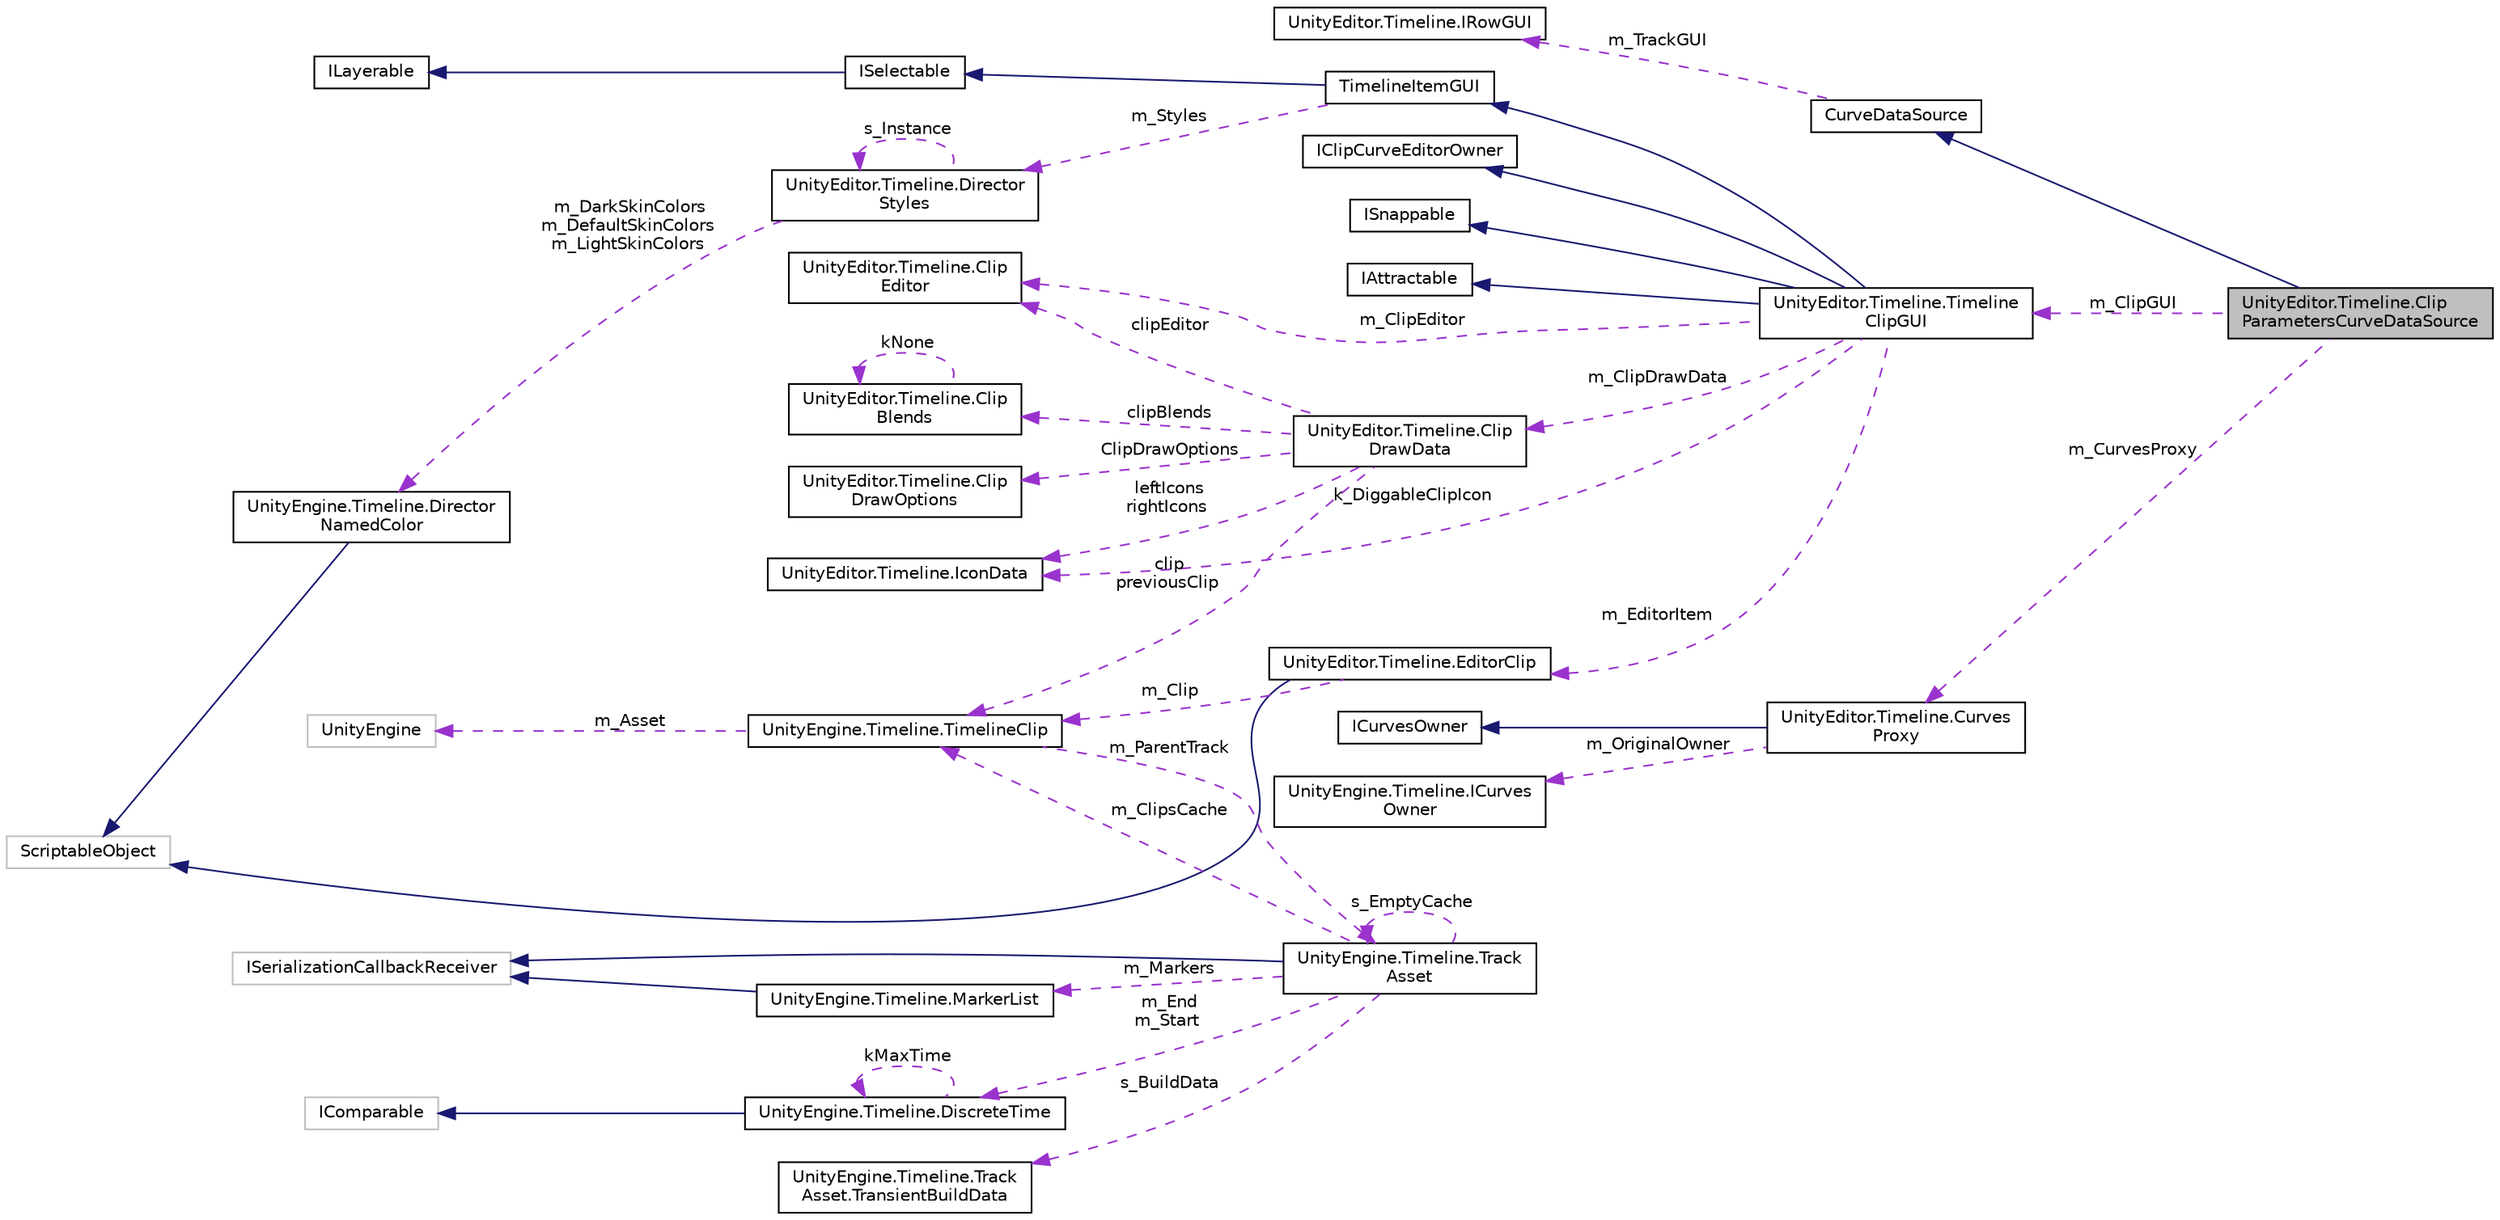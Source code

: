 digraph "UnityEditor.Timeline.ClipParametersCurveDataSource"
{
 // LATEX_PDF_SIZE
  edge [fontname="Helvetica",fontsize="10",labelfontname="Helvetica",labelfontsize="10"];
  node [fontname="Helvetica",fontsize="10",shape=record];
  rankdir="LR";
  Node1 [label="UnityEditor.Timeline.Clip\lParametersCurveDataSource",height=0.2,width=0.4,color="black", fillcolor="grey75", style="filled", fontcolor="black",tooltip=" "];
  Node2 -> Node1 [dir="back",color="midnightblue",fontsize="10",style="solid",fontname="Helvetica"];
  Node2 [label="CurveDataSource",height=0.2,width=0.4,color="black", fillcolor="white", style="filled",URL="$class_unity_editor_1_1_timeline_1_1_curve_data_source.html",tooltip=" "];
  Node3 -> Node2 [dir="back",color="darkorchid3",fontsize="10",style="dashed",label=" m_TrackGUI" ,fontname="Helvetica"];
  Node3 [label="UnityEditor.Timeline.IRowGUI",height=0.2,width=0.4,color="black", fillcolor="white", style="filled",URL="$interface_unity_editor_1_1_timeline_1_1_i_row_g_u_i.html",tooltip=" "];
  Node4 -> Node1 [dir="back",color="darkorchid3",fontsize="10",style="dashed",label=" m_ClipGUI" ,fontname="Helvetica"];
  Node4 [label="UnityEditor.Timeline.Timeline\lClipGUI",height=0.2,width=0.4,color="black", fillcolor="white", style="filled",URL="$class_unity_editor_1_1_timeline_1_1_timeline_clip_g_u_i.html",tooltip=" "];
  Node5 -> Node4 [dir="back",color="midnightblue",fontsize="10",style="solid",fontname="Helvetica"];
  Node5 [label="TimelineItemGUI",height=0.2,width=0.4,color="black", fillcolor="white", style="filled",URL="$class_unity_editor_1_1_timeline_1_1_timeline_item_g_u_i.html",tooltip=" "];
  Node6 -> Node5 [dir="back",color="midnightblue",fontsize="10",style="solid",fontname="Helvetica"];
  Node6 [label="ISelectable",height=0.2,width=0.4,color="black", fillcolor="white", style="filled",URL="$interface_unity_editor_1_1_timeline_1_1_i_selectable.html",tooltip=" "];
  Node7 -> Node6 [dir="back",color="midnightblue",fontsize="10",style="solid",fontname="Helvetica"];
  Node7 [label="ILayerable",height=0.2,width=0.4,color="black", fillcolor="white", style="filled",URL="$interface_unity_editor_1_1_timeline_1_1_i_layerable.html",tooltip=" "];
  Node8 -> Node5 [dir="back",color="darkorchid3",fontsize="10",style="dashed",label=" m_Styles" ,fontname="Helvetica"];
  Node8 [label="UnityEditor.Timeline.Director\lStyles",height=0.2,width=0.4,color="black", fillcolor="white", style="filled",URL="$class_unity_editor_1_1_timeline_1_1_director_styles.html",tooltip=" "];
  Node8 -> Node8 [dir="back",color="darkorchid3",fontsize="10",style="dashed",label=" s_Instance" ,fontname="Helvetica"];
  Node9 -> Node8 [dir="back",color="darkorchid3",fontsize="10",style="dashed",label=" m_DarkSkinColors\nm_DefaultSkinColors\nm_LightSkinColors" ,fontname="Helvetica"];
  Node9 [label="UnityEngine.Timeline.Director\lNamedColor",height=0.2,width=0.4,color="black", fillcolor="white", style="filled",URL="$class_unity_engine_1_1_timeline_1_1_director_named_color.html",tooltip=" "];
  Node10 -> Node9 [dir="back",color="midnightblue",fontsize="10",style="solid",fontname="Helvetica"];
  Node10 [label="ScriptableObject",height=0.2,width=0.4,color="grey75", fillcolor="white", style="filled",tooltip=" "];
  Node11 -> Node4 [dir="back",color="midnightblue",fontsize="10",style="solid",fontname="Helvetica"];
  Node11 [label="IClipCurveEditorOwner",height=0.2,width=0.4,color="black", fillcolor="white", style="filled",URL="$interface_unity_editor_1_1_timeline_1_1_i_clip_curve_editor_owner.html",tooltip=" "];
  Node12 -> Node4 [dir="back",color="midnightblue",fontsize="10",style="solid",fontname="Helvetica"];
  Node12 [label="ISnappable",height=0.2,width=0.4,color="black", fillcolor="white", style="filled",URL="$interface_unity_editor_1_1_timeline_1_1_i_snappable.html",tooltip=" "];
  Node13 -> Node4 [dir="back",color="midnightblue",fontsize="10",style="solid",fontname="Helvetica"];
  Node13 [label="IAttractable",height=0.2,width=0.4,color="black", fillcolor="white", style="filled",URL="$interface_unity_editor_1_1_timeline_1_1_i_attractable.html",tooltip=" "];
  Node14 -> Node4 [dir="back",color="darkorchid3",fontsize="10",style="dashed",label=" m_ClipDrawData" ,fontname="Helvetica"];
  Node14 [label="UnityEditor.Timeline.Clip\lDrawData",height=0.2,width=0.4,color="black", fillcolor="white", style="filled",URL="$struct_unity_editor_1_1_timeline_1_1_clip_draw_data.html",tooltip=" "];
  Node15 -> Node14 [dir="back",color="darkorchid3",fontsize="10",style="dashed",label=" clipEditor" ,fontname="Helvetica"];
  Node15 [label="UnityEditor.Timeline.Clip\lEditor",height=0.2,width=0.4,color="black", fillcolor="white", style="filled",URL="$class_unity_editor_1_1_timeline_1_1_clip_editor.html",tooltip="Use this class to customize clip types in the TimelineEditor."];
  Node16 -> Node14 [dir="back",color="darkorchid3",fontsize="10",style="dashed",label=" clipBlends" ,fontname="Helvetica"];
  Node16 [label="UnityEditor.Timeline.Clip\lBlends",height=0.2,width=0.4,color="black", fillcolor="white", style="filled",URL="$struct_unity_editor_1_1_timeline_1_1_clip_blends.html",tooltip=" "];
  Node16 -> Node16 [dir="back",color="darkorchid3",fontsize="10",style="dashed",label=" kNone" ,fontname="Helvetica"];
  Node17 -> Node14 [dir="back",color="darkorchid3",fontsize="10",style="dashed",label=" ClipDrawOptions" ,fontname="Helvetica"];
  Node17 [label="UnityEditor.Timeline.Clip\lDrawOptions",height=0.2,width=0.4,color="black", fillcolor="white", style="filled",URL="$struct_unity_editor_1_1_timeline_1_1_clip_draw_options.html",tooltip="The user-defined options for drawing a clip."];
  Node18 -> Node14 [dir="back",color="darkorchid3",fontsize="10",style="dashed",label=" leftIcons\nrightIcons" ,fontname="Helvetica"];
  Node18 [label="UnityEditor.Timeline.IconData",height=0.2,width=0.4,color="black", fillcolor="white", style="filled",URL="$struct_unity_editor_1_1_timeline_1_1_icon_data.html",tooltip=" "];
  Node19 -> Node14 [dir="back",color="darkorchid3",fontsize="10",style="dashed",label=" clip\npreviousClip" ,fontname="Helvetica"];
  Node19 [label="UnityEngine.Timeline.TimelineClip",height=0.2,width=0.4,color="black", fillcolor="white", style="filled",URL="$class_unity_engine_1_1_timeline_1_1_timeline_clip.html",tooltip="Represents a clip on the timeline."];
  Node20 -> Node19 [dir="back",color="darkorchid3",fontsize="10",style="dashed",label=" m_Asset" ,fontname="Helvetica"];
  Node20 [label="UnityEngine",height=0.2,width=0.4,color="grey75", fillcolor="white", style="filled",tooltip=" "];
  Node21 -> Node19 [dir="back",color="darkorchid3",fontsize="10",style="dashed",label=" m_ParentTrack" ,fontname="Helvetica"];
  Node21 [label="UnityEngine.Timeline.Track\lAsset",height=0.2,width=0.4,color="black", fillcolor="white", style="filled",URL="$class_unity_engine_1_1_timeline_1_1_track_asset.html",tooltip="A PlayableAsset representing a track inside a timeline."];
  Node22 -> Node21 [dir="back",color="midnightblue",fontsize="10",style="solid",fontname="Helvetica"];
  Node22 [label="ISerializationCallbackReceiver",height=0.2,width=0.4,color="grey75", fillcolor="white", style="filled",tooltip=" "];
  Node23 -> Node21 [dir="back",color="darkorchid3",fontsize="10",style="dashed",label=" m_Markers" ,fontname="Helvetica"];
  Node23 [label="UnityEngine.Timeline.MarkerList",height=0.2,width=0.4,color="black", fillcolor="white", style="filled",URL="$struct_unity_engine_1_1_timeline_1_1_marker_list.html",tooltip=" "];
  Node22 -> Node23 [dir="back",color="midnightblue",fontsize="10",style="solid",fontname="Helvetica"];
  Node24 -> Node21 [dir="back",color="darkorchid3",fontsize="10",style="dashed",label=" m_End\nm_Start" ,fontname="Helvetica"];
  Node24 [label="UnityEngine.Timeline.DiscreteTime",height=0.2,width=0.4,color="black", fillcolor="white", style="filled",URL="$struct_unity_engine_1_1_timeline_1_1_discrete_time.html",tooltip=" "];
  Node25 -> Node24 [dir="back",color="midnightblue",fontsize="10",style="solid",fontname="Helvetica"];
  Node25 [label="IComparable",height=0.2,width=0.4,color="grey75", fillcolor="white", style="filled",tooltip=" "];
  Node24 -> Node24 [dir="back",color="darkorchid3",fontsize="10",style="dashed",label=" kMaxTime" ,fontname="Helvetica"];
  Node19 -> Node21 [dir="back",color="darkorchid3",fontsize="10",style="dashed",label=" m_ClipsCache" ,fontname="Helvetica"];
  Node21 -> Node21 [dir="back",color="darkorchid3",fontsize="10",style="dashed",label=" s_EmptyCache" ,fontname="Helvetica"];
  Node26 -> Node21 [dir="back",color="darkorchid3",fontsize="10",style="dashed",label=" s_BuildData" ,fontname="Helvetica"];
  Node26 [label="UnityEngine.Timeline.Track\lAsset.TransientBuildData",height=0.2,width=0.4,color="black", fillcolor="white", style="filled",URL="$struct_unity_engine_1_1_timeline_1_1_track_asset_1_1_transient_build_data.html",tooltip=" "];
  Node15 -> Node4 [dir="back",color="darkorchid3",fontsize="10",style="dashed",label=" m_ClipEditor" ,fontname="Helvetica"];
  Node27 -> Node4 [dir="back",color="darkorchid3",fontsize="10",style="dashed",label=" m_EditorItem" ,fontname="Helvetica"];
  Node27 [label="UnityEditor.Timeline.EditorClip",height=0.2,width=0.4,color="black", fillcolor="white", style="filled",URL="$class_unity_editor_1_1_timeline_1_1_editor_clip.html",tooltip=" "];
  Node10 -> Node27 [dir="back",color="midnightblue",fontsize="10",style="solid",fontname="Helvetica"];
  Node19 -> Node27 [dir="back",color="darkorchid3",fontsize="10",style="dashed",label=" m_Clip" ,fontname="Helvetica"];
  Node18 -> Node4 [dir="back",color="darkorchid3",fontsize="10",style="dashed",label=" k_DiggableClipIcon" ,fontname="Helvetica"];
  Node28 -> Node1 [dir="back",color="darkorchid3",fontsize="10",style="dashed",label=" m_CurvesProxy" ,fontname="Helvetica"];
  Node28 [label="UnityEditor.Timeline.Curves\lProxy",height=0.2,width=0.4,color="black", fillcolor="white", style="filled",URL="$class_unity_editor_1_1_timeline_1_1_curves_proxy.html",tooltip=" "];
  Node29 -> Node28 [dir="back",color="midnightblue",fontsize="10",style="solid",fontname="Helvetica"];
  Node29 [label="ICurvesOwner",height=0.2,width=0.4,color="black", fillcolor="white", style="filled",URL="$interface_unity_engine_1_1_timeline_1_1_i_curves_owner.html",tooltip=" "];
  Node30 -> Node28 [dir="back",color="darkorchid3",fontsize="10",style="dashed",label=" m_OriginalOwner" ,fontname="Helvetica"];
  Node30 [label="UnityEngine.Timeline.ICurves\lOwner",height=0.2,width=0.4,color="black", fillcolor="white", style="filled",URL="$interface_unity_engine_1_1_timeline_1_1_i_curves_owner.html",tooltip=" "];
}
